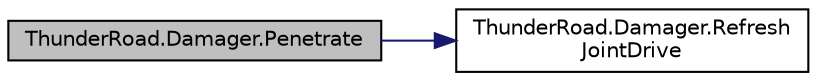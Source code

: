 digraph "ThunderRoad.Damager.Penetrate"
{
 // LATEX_PDF_SIZE
  edge [fontname="Helvetica",fontsize="10",labelfontname="Helvetica",labelfontsize="10"];
  node [fontname="Helvetica",fontsize="10",shape=record];
  rankdir="LR";
  Node1 [label="ThunderRoad.Damager.Penetrate",height=0.2,width=0.4,color="black", fillcolor="grey75", style="filled", fontcolor="black",tooltip="Penetrates the specified collision structure."];
  Node1 -> Node2 [color="midnightblue",fontsize="10",style="solid",fontname="Helvetica"];
  Node2 [label="ThunderRoad.Damager.Refresh\lJointDrive",height=0.2,width=0.4,color="black", fillcolor="white", style="filled",URL="$class_thunder_road_1_1_damager.html#aa3ded5d89e1b2c50c5a8122882e0befe",tooltip="Refreshes the joint drive."];
}
